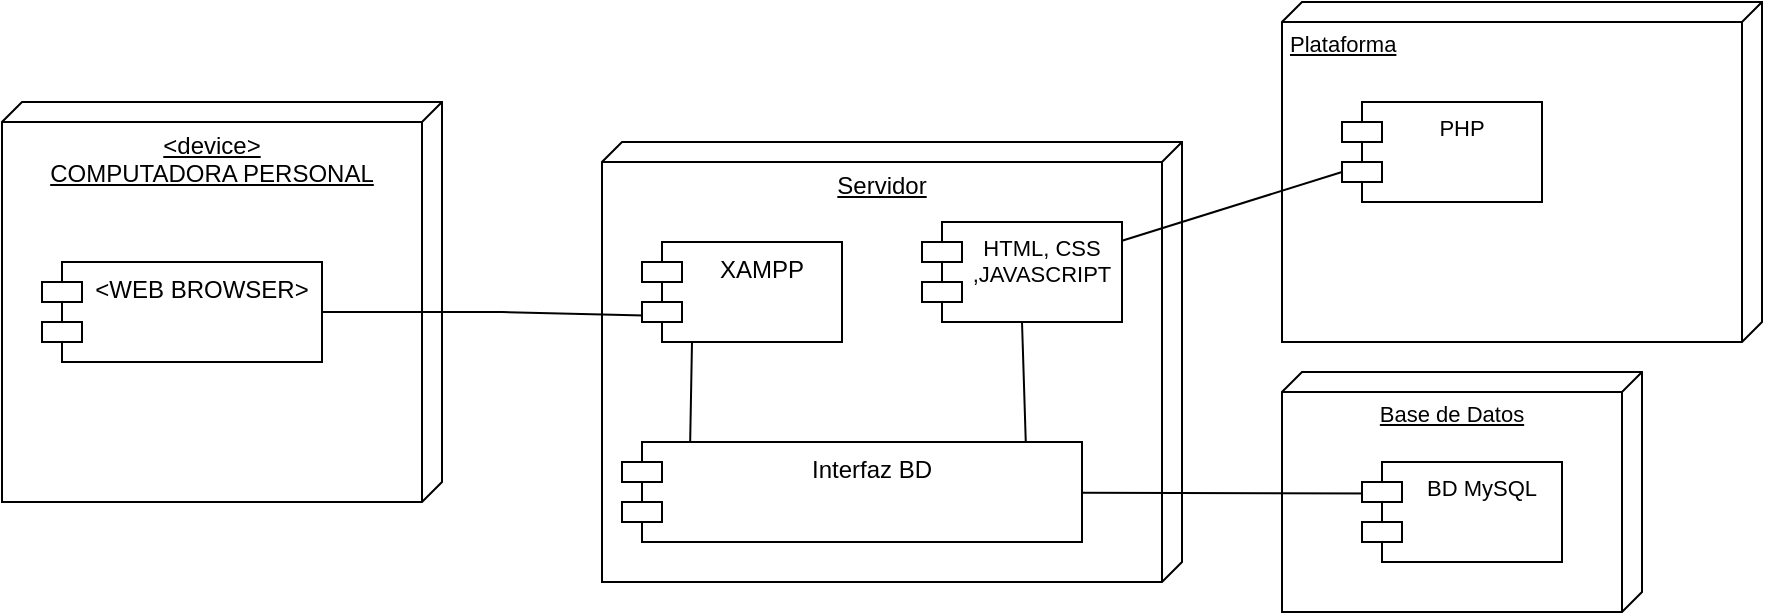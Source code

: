 <mxfile version="21.6.8" type="device">
  <diagram name="Página-1" id="AflVr68hY4yo11sk-wXB">
    <mxGraphModel dx="1050" dy="1756" grid="1" gridSize="10" guides="1" tooltips="1" connect="1" arrows="1" fold="1" page="1" pageScale="1" pageWidth="827" pageHeight="1169" math="0" shadow="0">
      <root>
        <mxCell id="0" />
        <mxCell id="1" parent="0" />
        <mxCell id="5pB5PX4JvoKviMTAk0rk-15" value="Plataforma" style="verticalAlign=top;align=left;spacingTop=8;spacingLeft=2;spacingRight=12;shape=cube;size=10;direction=south;fontStyle=4;html=1;whiteSpace=wrap;fontFamily=Helvetica;fontSize=11;fontColor=default;" vertex="1" parent="1">
          <mxGeometry x="750" y="-20" width="240" height="170" as="geometry" />
        </mxCell>
        <mxCell id="5pB5PX4JvoKviMTAk0rk-11" value="Base de Datos" style="verticalAlign=top;align=center;spacingTop=8;spacingLeft=2;spacingRight=12;shape=cube;size=10;direction=south;fontStyle=4;html=1;whiteSpace=wrap;fontFamily=Helvetica;fontSize=11;fontColor=default;" vertex="1" parent="1">
          <mxGeometry x="750" y="165" width="180" height="120" as="geometry" />
        </mxCell>
        <mxCell id="5pB5PX4JvoKviMTAk0rk-1" value="&lt;div style=&quot;&quot;&gt;&lt;span style=&quot;background-color: initial;&quot;&gt;&amp;lt;device&amp;gt;&lt;/span&gt;&lt;/div&gt;&lt;div style=&quot;&quot;&gt;&lt;span style=&quot;background-color: initial;&quot;&gt;COMPUTADORA PERSONAL&lt;/span&gt;&lt;/div&gt;" style="verticalAlign=top;align=center;spacingTop=8;spacingLeft=2;spacingRight=12;shape=cube;size=10;direction=south;fontStyle=4;html=1;whiteSpace=wrap;" vertex="1" parent="1">
          <mxGeometry x="110" y="30" width="220" height="200" as="geometry" />
        </mxCell>
        <mxCell id="5pB5PX4JvoKviMTAk0rk-3" value="Servidor" style="verticalAlign=top;align=center;spacingTop=8;spacingLeft=2;spacingRight=12;shape=cube;size=10;direction=south;fontStyle=4;html=1;whiteSpace=wrap;" vertex="1" parent="1">
          <mxGeometry x="410" y="50" width="290" height="220" as="geometry" />
        </mxCell>
        <mxCell id="5pB5PX4JvoKviMTAk0rk-8" style="rounded=0;orthogonalLoop=1;jettySize=auto;html=1;entryX=0.116;entryY=0.74;entryDx=0;entryDy=0;entryPerimeter=0;endArrow=none;endFill=0;" edge="1" parent="1" source="5pB5PX4JvoKviMTAk0rk-5" target="5pB5PX4JvoKviMTAk0rk-6">
          <mxGeometry relative="1" as="geometry">
            <Array as="points">
              <mxPoint x="360" y="135" />
            </Array>
          </mxGeometry>
        </mxCell>
        <mxCell id="5pB5PX4JvoKviMTAk0rk-5" value="&amp;lt;WEB BROWSER&amp;gt;" style="shape=module;align=left;spacingLeft=20;align=center;verticalAlign=top;whiteSpace=wrap;html=1;" vertex="1" parent="1">
          <mxGeometry x="130" y="110" width="140" height="50" as="geometry" />
        </mxCell>
        <mxCell id="5pB5PX4JvoKviMTAk0rk-10" style="edgeStyle=none;shape=connector;rounded=0;orthogonalLoop=1;jettySize=auto;html=1;labelBackgroundColor=default;strokeColor=default;fontFamily=Helvetica;fontSize=11;fontColor=default;endArrow=none;endFill=0;exitX=0.25;exitY=1;exitDx=0;exitDy=0;entryX=0.148;entryY=0.048;entryDx=0;entryDy=0;entryPerimeter=0;" edge="1" parent="1" source="5pB5PX4JvoKviMTAk0rk-6" target="5pB5PX4JvoKviMTAk0rk-7">
          <mxGeometry relative="1" as="geometry">
            <mxPoint x="480" y="190" as="targetPoint" />
          </mxGeometry>
        </mxCell>
        <mxCell id="5pB5PX4JvoKviMTAk0rk-6" value="XAMPP" style="shape=module;align=left;spacingLeft=20;align=center;verticalAlign=top;whiteSpace=wrap;html=1;" vertex="1" parent="1">
          <mxGeometry x="430" y="100" width="100" height="50" as="geometry" />
        </mxCell>
        <mxCell id="5pB5PX4JvoKviMTAk0rk-13" style="edgeStyle=none;shape=connector;rounded=0;orthogonalLoop=1;jettySize=auto;html=1;entryX=0.096;entryY=0.316;entryDx=0;entryDy=0;entryPerimeter=0;labelBackgroundColor=default;strokeColor=default;fontFamily=Helvetica;fontSize=11;fontColor=default;endArrow=none;endFill=0;" edge="1" parent="1" source="5pB5PX4JvoKviMTAk0rk-7" target="5pB5PX4JvoKviMTAk0rk-12">
          <mxGeometry relative="1" as="geometry" />
        </mxCell>
        <mxCell id="5pB5PX4JvoKviMTAk0rk-17" style="edgeStyle=none;shape=connector;rounded=0;orthogonalLoop=1;jettySize=auto;html=1;entryX=0.5;entryY=1;entryDx=0;entryDy=0;labelBackgroundColor=default;strokeColor=default;fontFamily=Helvetica;fontSize=11;fontColor=default;endArrow=none;endFill=0;exitX=0.878;exitY=0.032;exitDx=0;exitDy=0;exitPerimeter=0;" edge="1" parent="1" source="5pB5PX4JvoKviMTAk0rk-7" target="5pB5PX4JvoKviMTAk0rk-14">
          <mxGeometry relative="1" as="geometry" />
        </mxCell>
        <mxCell id="5pB5PX4JvoKviMTAk0rk-7" value="Interfaz BD" style="shape=module;align=left;spacingLeft=20;align=center;verticalAlign=top;whiteSpace=wrap;html=1;" vertex="1" parent="1">
          <mxGeometry x="420" y="200" width="230" height="50" as="geometry" />
        </mxCell>
        <mxCell id="5pB5PX4JvoKviMTAk0rk-12" value="BD MySQL" style="shape=module;align=left;spacingLeft=20;align=center;verticalAlign=top;whiteSpace=wrap;html=1;fontFamily=Helvetica;fontSize=11;fontColor=default;" vertex="1" parent="1">
          <mxGeometry x="790" y="210" width="100" height="50" as="geometry" />
        </mxCell>
        <mxCell id="5pB5PX4JvoKviMTAk0rk-18" style="edgeStyle=none;shape=connector;rounded=0;orthogonalLoop=1;jettySize=auto;html=1;entryX=0;entryY=0;entryDx=0;entryDy=35;entryPerimeter=0;labelBackgroundColor=default;strokeColor=default;fontFamily=Helvetica;fontSize=11;fontColor=default;endArrow=none;endFill=0;" edge="1" parent="1" source="5pB5PX4JvoKviMTAk0rk-14" target="5pB5PX4JvoKviMTAk0rk-16">
          <mxGeometry relative="1" as="geometry" />
        </mxCell>
        <mxCell id="5pB5PX4JvoKviMTAk0rk-14" value="HTML, CSS ,JAVASCRIPT" style="shape=module;align=left;spacingLeft=20;align=center;verticalAlign=top;whiteSpace=wrap;html=1;fontFamily=Helvetica;fontSize=11;fontColor=default;" vertex="1" parent="1">
          <mxGeometry x="570" y="90" width="100" height="50" as="geometry" />
        </mxCell>
        <mxCell id="5pB5PX4JvoKviMTAk0rk-16" value="PHP" style="shape=module;align=left;spacingLeft=20;align=center;verticalAlign=top;whiteSpace=wrap;html=1;fontFamily=Helvetica;fontSize=11;fontColor=default;" vertex="1" parent="1">
          <mxGeometry x="780" y="30" width="100" height="50" as="geometry" />
        </mxCell>
      </root>
    </mxGraphModel>
  </diagram>
</mxfile>
